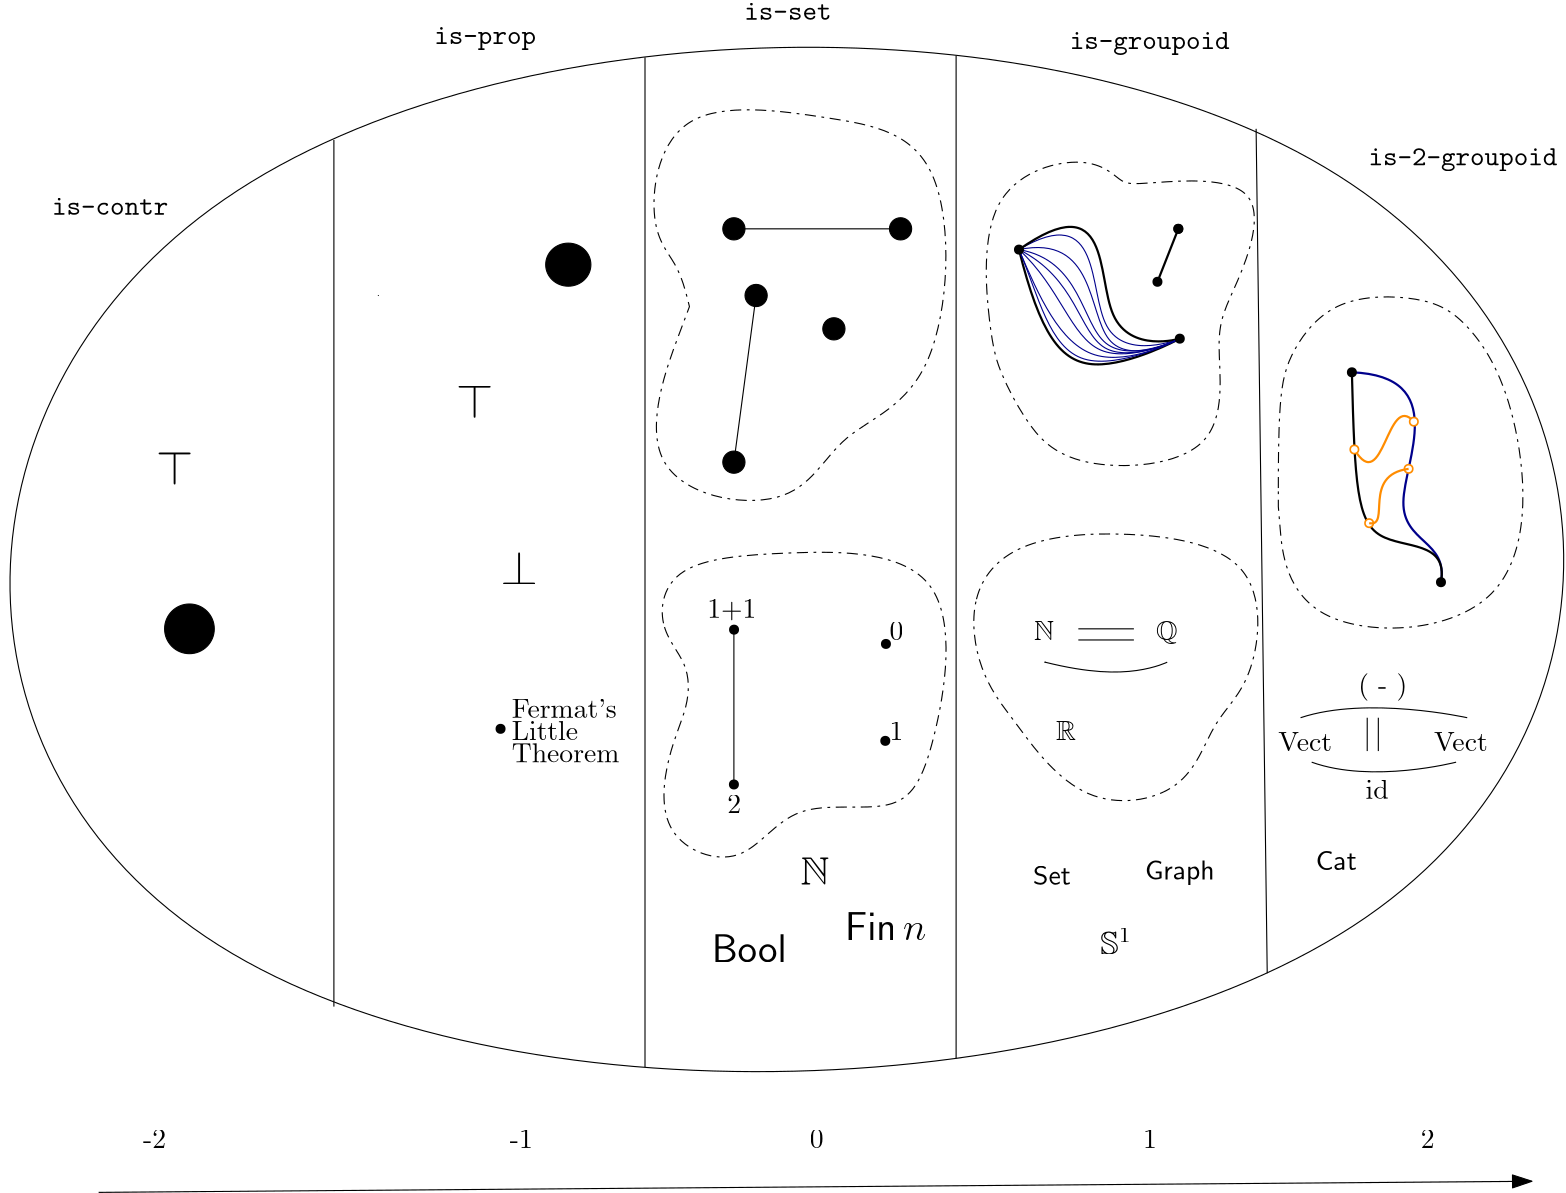 <?xml version="1.0"?>
<!DOCTYPE ipe SYSTEM "ipe.dtd">
<ipe version="70212" creator="Ipe 7.2.12">
<info created="D:20191024152814" modified="D:20191025130948" tex="pdftex"/>
<preamble>\usepackage{amsmath}
\usepackage{amssymb}
\usepackage{amsfonts}</preamble>
<ipestyle name="basic">
<symbol name="arrow/arc(spx)">
<path stroke="sym-stroke" fill="sym-stroke" pen="sym-pen">
0 0 m
-1 0.333 l
-1 -0.333 l
h
</path>
</symbol>
<symbol name="arrow/farc(spx)">
<path stroke="sym-stroke" fill="white" pen="sym-pen">
0 0 m
-1 0.333 l
-1 -0.333 l
h
</path>
</symbol>
<symbol name="arrow/ptarc(spx)">
<path stroke="sym-stroke" fill="sym-stroke" pen="sym-pen">
0 0 m
-1 0.333 l
-0.8 0 l
-1 -0.333 l
h
</path>
</symbol>
<symbol name="arrow/fptarc(spx)">
<path stroke="sym-stroke" fill="white" pen="sym-pen">
0 0 m
-1 0.333 l
-0.8 0 l
-1 -0.333 l
h
</path>
</symbol>
<symbol name="mark/circle(sx)" transformations="translations">
<path fill="sym-stroke">
0.6 0 0 0.6 0 0 e
0.4 0 0 0.4 0 0 e
</path>
</symbol>
<symbol name="mark/disk(sx)" transformations="translations">
<path fill="sym-stroke">
0.6 0 0 0.6 0 0 e
</path>
</symbol>
<symbol name="mark/fdisk(sfx)" transformations="translations">
<group>
<path fill="sym-fill">
0.5 0 0 0.5 0 0 e
</path>
<path fill="sym-stroke" fillrule="eofill">
0.6 0 0 0.6 0 0 e
0.4 0 0 0.4 0 0 e
</path>
</group>
</symbol>
<symbol name="mark/box(sx)" transformations="translations">
<path fill="sym-stroke" fillrule="eofill">
-0.6 -0.6 m
0.6 -0.6 l
0.6 0.6 l
-0.6 0.6 l
h
-0.4 -0.4 m
0.4 -0.4 l
0.4 0.4 l
-0.4 0.4 l
h
</path>
</symbol>
<symbol name="mark/square(sx)" transformations="translations">
<path fill="sym-stroke">
-0.6 -0.6 m
0.6 -0.6 l
0.6 0.6 l
-0.6 0.6 l
h
</path>
</symbol>
<symbol name="mark/fsquare(sfx)" transformations="translations">
<group>
<path fill="sym-fill">
-0.5 -0.5 m
0.5 -0.5 l
0.5 0.5 l
-0.5 0.5 l
h
</path>
<path fill="sym-stroke" fillrule="eofill">
-0.6 -0.6 m
0.6 -0.6 l
0.6 0.6 l
-0.6 0.6 l
h
-0.4 -0.4 m
0.4 -0.4 l
0.4 0.4 l
-0.4 0.4 l
h
</path>
</group>
</symbol>
<symbol name="mark/cross(sx)" transformations="translations">
<group>
<path fill="sym-stroke">
-0.43 -0.57 m
0.57 0.43 l
0.43 0.57 l
-0.57 -0.43 l
h
</path>
<path fill="sym-stroke">
-0.43 0.57 m
0.57 -0.43 l
0.43 -0.57 l
-0.57 0.43 l
h
</path>
</group>
</symbol>
<symbol name="arrow/fnormal(spx)">
<path stroke="sym-stroke" fill="white" pen="sym-pen">
0 0 m
-1 0.333 l
-1 -0.333 l
h
</path>
</symbol>
<symbol name="arrow/pointed(spx)">
<path stroke="sym-stroke" fill="sym-stroke" pen="sym-pen">
0 0 m
-1 0.333 l
-0.8 0 l
-1 -0.333 l
h
</path>
</symbol>
<symbol name="arrow/fpointed(spx)">
<path stroke="sym-stroke" fill="white" pen="sym-pen">
0 0 m
-1 0.333 l
-0.8 0 l
-1 -0.333 l
h
</path>
</symbol>
<symbol name="arrow/linear(spx)">
<path stroke="sym-stroke" pen="sym-pen">
-1 0.333 m
0 0 l
-1 -0.333 l
</path>
</symbol>
<symbol name="arrow/fdouble(spx)">
<path stroke="sym-stroke" fill="white" pen="sym-pen">
0 0 m
-1 0.333 l
-1 -0.333 l
h
-1 0 m
-2 0.333 l
-2 -0.333 l
h
</path>
</symbol>
<symbol name="arrow/double(spx)">
<path stroke="sym-stroke" fill="sym-stroke" pen="sym-pen">
0 0 m
-1 0.333 l
-1 -0.333 l
h
-1 0 m
-2 0.333 l
-2 -0.333 l
h
</path>
</symbol>
<pen name="heavier" value="0.8"/>
<pen name="fat" value="1.2"/>
<pen name="ultrafat" value="2"/>
<symbolsize name="large" value="5"/>
<symbolsize name="small" value="2"/>
<symbolsize name="tiny" value="1.1"/>
<arrowsize name="large" value="10"/>
<arrowsize name="small" value="5"/>
<arrowsize name="tiny" value="3"/>
<color name="red" value="1 0 0"/>
<color name="green" value="0 1 0"/>
<color name="blue" value="0 0 1"/>
<color name="yellow" value="1 1 0"/>
<color name="orange" value="1 0.647 0"/>
<color name="gold" value="1 0.843 0"/>
<color name="purple" value="0.627 0.125 0.941"/>
<color name="gray" value="0.745"/>
<color name="brown" value="0.647 0.165 0.165"/>
<color name="navy" value="0 0 0.502"/>
<color name="pink" value="1 0.753 0.796"/>
<color name="seagreen" value="0.18 0.545 0.341"/>
<color name="turquoise" value="0.251 0.878 0.816"/>
<color name="violet" value="0.933 0.51 0.933"/>
<color name="darkblue" value="0 0 0.545"/>
<color name="darkcyan" value="0 0.545 0.545"/>
<color name="darkgray" value="0.663"/>
<color name="darkgreen" value="0 0.392 0"/>
<color name="darkmagenta" value="0.545 0 0.545"/>
<color name="darkorange" value="1 0.549 0"/>
<color name="darkred" value="0.545 0 0"/>
<color name="lightblue" value="0.678 0.847 0.902"/>
<color name="lightcyan" value="0.878 1 1"/>
<color name="lightgray" value="0.827"/>
<color name="lightgreen" value="0.565 0.933 0.565"/>
<color name="lightyellow" value="1 1 0.878"/>
<dashstyle name="dashed" value="[4] 0"/>
<dashstyle name="dotted" value="[1 3] 0"/>
<dashstyle name="dash dotted" value="[4 2 1 2] 0"/>
<dashstyle name="dash dot dotted" value="[4 2 1 2 1 2] 0"/>
<textsize name="large" value="\large"/>
<textsize name="Large" value="\Large"/>
<textsize name="LARGE" value="\LARGE"/>
<textsize name="huge" value="\huge"/>
<textsize name="Huge" value="\Huge"/>
<textsize name="small" value="\small"/>
<textsize name="footnote" value="\footnotesize"/>
<textsize name="tiny" value="\tiny"/>
<textstyle name="center" begin="\begin{center}" end="\end{center}"/>
<textstyle name="itemize" begin="\begin{itemize}" end="\end{itemize}"/>
<textstyle name="item" begin="\begin{itemize}\item{}" end="\end{itemize}"/>
<gridsize name="4 pts" value="4"/>
<gridsize name="8 pts (~3 mm)" value="8"/>
<gridsize name="16 pts (~6 mm)" value="16"/>
<gridsize name="32 pts (~12 mm)" value="32"/>
<gridsize name="10 pts (~3.5 mm)" value="10"/>
<gridsize name="20 pts (~7 mm)" value="20"/>
<gridsize name="14 pts (~5 mm)" value="14"/>
<gridsize name="28 pts (~10 mm)" value="28"/>
<gridsize name="56 pts (~20 mm)" value="56"/>
<anglesize name="90 deg" value="90"/>
<anglesize name="60 deg" value="60"/>
<anglesize name="45 deg" value="45"/>
<anglesize name="30 deg" value="30"/>
<anglesize name="22.5 deg" value="22.5"/>
<opacity name="10%" value="0.1"/>
<opacity name="30%" value="0.3"/>
<opacity name="50%" value="0.5"/>
<opacity name="75%" value="0.75"/>
<tiling name="falling" angle="-60" step="4" width="1"/>
<tiling name="rising" angle="30" step="4" width="1"/>
</ipestyle>
<page>
<layer name="alpha"/>
<view layers="alpha" active="alpha"/>
<path layer="alpha" matrix="0.346598 -0.265202 0.268508 0.350919 148.367 504.67" stroke="darkblue">
138 682 m
168 756
240 622
288 704
288 704 c
</path>
<path matrix="0.346598 -0.265202 0.268508 0.350919 148.367 504.67" stroke="darkblue">
138 682 m
180 730
250 620
288 704
288 704 c
</path>
<path matrix="1 0 0 1 -11.3074 -21.124" stroke="black">
-4 408
624 424
600 824
8 812 u
</path>
<path matrix="1 0 0 1 -3.30742 -21.124" stroke="black" dash="dash dotted">
376 684
372 696
368 752
408 764
420 752
424 752
476 756
460 712
452 700
460 652
400 648
384 668 u
</path>
<path matrix="0.346598 -0.265202 0.268508 0.350919 148.367 504.67" stroke="black" pen="heavier">
138 682 m
166 770
238 636
288 704
288 704 c
</path>
<path matrix="0.346598 -0.265202 0.268508 0.350919 148.367 504.67" stroke="black" pen="heavier">
138 682 m
194 638
250 620
288 704
288 704 c
</path>
<path matrix="0.346598 -0.265202 0.268508 0.350919 148.367 504.67" stroke="darkblue">
138 682 m
174 662
250 620
288 704
288 704 c
</path>
<path matrix="0.346598 -0.265202 0.268508 0.350919 148.367 504.67" stroke="darkblue">
138 682 m
184 678
248 624
288 704
288 704 c
</path>
<path matrix="0.346598 -0.265202 0.268508 0.350919 148.367 504.67" stroke="darkblue">
138 682 m
190 692
248 624
288 704
288 704 c
</path>
<path matrix="0.346598 -0.265202 0.268508 0.350919 148.367 504.67" stroke="darkblue">
138 682 m
184 706
248 624
288 704
288 704 c
</path>
<path matrix="0.346598 -0.265202 0.268508 0.350919 148.367 504.67" stroke="darkblue">
138 682 m
174 662
240 604
288 704
288 704 c
</path>
<path matrix="1 0 0 1 -11.3074 -21.124" stroke="black" dash="dotted" pen="heavier">
32 672 m
32 672 l
</path>
<path matrix="1 0 0 1 -11.3074 -21.124" stroke="black" dash="dotted" pen="heavier">
32 672 m
32 672 l
</path>
<path matrix="1 0 0 1 -11.3074 -21.124" stroke="black" dash="dotted" pen="heavier">
48 640 m
48 640 l
</path>
<path matrix="1 0 0 1 -11.3074 -21.124" stroke="black" dash="dotted" pen="heavier">
48 640 m
48 640 l
</path>
<path matrix="1 0 0 1 -11.3074 -21.124" stroke="black" dash="dotted" pen="heavier">
36 624 m
36 624 l
</path>
<path matrix="1 0 0 1 -11.3074 -21.124" stroke="black" dash="dotted" pen="heavier">
32 608 m
32 608 l
</path>
<path matrix="1 0 0 1 -11.3074 -21.124" stroke="black" dash="dotted" pen="heavier">
28 656 m
28 656 l
</path>
<path matrix="1 0 0 1 -11.3074 -21.124" stroke="black" dash="dotted">
24 624 m
24 624 l
</path>
<path matrix="1 0 0 1 -11.3074 -21.124" stroke="black" dash="dotted">
32 664 m
32 664 l
</path>
<path matrix="7 0 0 0.818182 -251.307 85.785" stroke="black" dash="dotted">
40 588 m
40 588 l
</path>
<path matrix="1 0 0 1 -11.3074 -21.124" stroke="black" dash="dotted">
36 600 m
36 600 l
</path>
<path matrix="1 0 0 1 -11.3074 -21.124" stroke="black" dash="dotted">
64 548 m
64 548 l
</path>
<path matrix="1 0 0 1 -11.3074 -21.124" stroke="black" pen="0.4">
144 456 m
144 704 l
144 768 l
</path>
<path matrix="1 0 0 1 -11.3074 -21.124" stroke="black" cap="1">
160 712 m
160 712 l
</path>
<path matrix="1 0 0 1 -11.3074 -21.124" stroke="black">
240 616 m
240 616 l
240 616 l
</path>
<path matrix="1 0 0 1 -11.3074 -21.124" stroke="black">
256 434.225 m
256 797.715 l
</path>
<path matrix="1 0 0 1 -11.3074 -21.124" stroke="black">
368 437.383 m
368 798.304 l
</path>
<path matrix="1 0 0 1 -11.3074 -21.124" stroke="black">
480 468 m
476 772 l
</path>
<path matrix="0.642976 0 0 0.612574 98.7696 327.08" stroke="black" fill="black">
12.6491 0 0 12.6491 184 612 e
</path>
<text matrix="1 0 0 1 0.692584 46.876" transformations="translations" pos="212 500" stroke="black" type="label" width="0" height="0" depth="0" valign="baseline"></text>
<text matrix="1 0 0 1 12.6926 50.876" transformations="translations" pos="184 488" stroke="black" type="label" width="37.858" height="6.918" depth="0" valign="baseline">Fermat&apos;s</text>
<text transformations="translations" pos="44 384" stroke="black" type="label" width="0" height="0" depth="0" valign="baseline"></text>
<text matrix="1 0 0 1 0.692584 66.876" transformations="translations" pos="196 464" stroke="black" type="label" width="23.938" height="6.918" depth="0" valign="baseline">Little</text>
<text matrix="1 0 0 1 -7.30742 70.876" transformations="translations" pos="204 452" stroke="black" type="label" width="38.771" height="6.918" depth="0" valign="baseline">Theorem</text>
<path matrix="1 0 0 1 -11.3074 -21.124" stroke="black" dash="dash dotted">
272 708
268 724
256 736
264 784
324 776
368 768
364 676
324 664
312 632
248 644
272 708
272 708
272 708
272 708
272 708 u
</path>
<path matrix="1 0 0 1 -11.3074 -21.124" stroke="black">
288 736 m
348 736 l
</path>
<path matrix="1 0 0 1 -11.3074 -21.124" stroke="black">
296 712 m
288 652 l
</path>
<path matrix="1 0 0 1 -11.3074 -21.124" stroke="black" fill="black">
4 0 0 4 288 736 e
</path>
<path matrix="1 0 0 1 -11.3074 -21.124" stroke="black" fill="black">
4 0 0 4 348 736 e
</path>
<path matrix="1 0 0 1 -11.3074 -21.124" stroke="black" fill="black">
4 0 0 4 296 712 e
</path>
<path matrix="1 0 0 1 -11.3074 -21.124" stroke="black" fill="black">
4 0 0 4 288 652 e
</path>
<path matrix="1 0 0 1 -11.3074 -21.124" stroke="black" fill="black">
4 0 0 4 324 700 e
</path>
<path matrix="1 0 0 1 -11.3074 -21.124" stroke="black" dash="dash dotted">
272 580
260 592
264 616
304 620
372 620
360 544
348 524
308 532
292 504
260 516
264 548
272 564 u
</path>
<path matrix="1 0 0 1 -11.3074 -21.124" stroke="black">
288 592 m
288 536 l
</path>
<text matrix="1 0 0 1 -16.931 -29.1617" transformations="translations" pos="284 604" stroke="black" type="label" width="17.711" height="6.421" depth="0.83" valign="baseline">1+1</text>
<text matrix="1 0 0 1 -13.6962 -23.5459" transformations="translations" pos="288 528" stroke="black" type="label" width="4.981" height="6.42" depth="0" valign="baseline">2</text>
<text matrix="1 0 0 1 -11.3074 -21.124" transformations="translations" pos="344 588" stroke="black" type="label" width="4.981" height="6.42" depth="0" valign="baseline">0</text>
<text matrix="1 0 0 1 -11.3074 -21.124" transformations="translations" pos="344 552" stroke="black" type="label" width="4.981" height="6.42" depth="0" valign="baseline">1</text>
<text matrix="1 0 0 1 -11.3074 -21.124" transformations="translations" pos="312 500" stroke="black" type="label" width="10.361" height="9.883" depth="0" valign="baseline" size="Large" style="math">\mathbb{N}</text>
<text matrix="1 0 0 1 -11.3074 -21.124" transformations="translations" pos="328 480" stroke="black" type="label" width="29.265" height="9.963" depth="0" valign="baseline" size="Large" style="math">\mathsf{Fin}\,n</text>
<path matrix="1 0 0 1 -11.3074 -21.124" stroke="black" dash="dash dotted">
376 576
372 604
388 624
428 628
480 620
476 572
460 560
452.004 532.099
413.268 526.074
388 560
388 560 u
</path>
<path matrix="1 0 0 1 -11.3074 -21.124" stroke="black" dash="dash dotted">
396 752 m
396 752 l
</path>
<path matrix="1 0 0 1 -11.3074 -21.124" stroke="black">
396 752 m
396 752 l
</path>
<path matrix="1 0 0 1 -11.3074 -21.124" stroke="black" dash="dash dotted">
484 636
484 636
484 676
488 692
504 712
536 712
552 704
572 672
576 592
488 588
484 636
484 636 u
</path>
<path matrix="1 0 0 1 -11.3074 -21.124" stroke="black" dash="dash dotted">
488 696 m
488 696 l
</path>
<text matrix="1 0 0 1 0.409251 -5.28723" transformations="translations" pos="384 484" stroke="black" type="label" width="13.56" height="6.918" depth="0" valign="baseline" style="math">\mathsf{Set}</text>
<text matrix="1 0 0 1 -27.3074 -5.124" transformations="translations" pos="420 536" stroke="black" type="label" width="7.195" height="6.863" depth="0" valign="baseline" style="math">\mathbb{R}</text>
<text matrix="1 0 0 1 -11.3074 -21.124" transformations="translations" pos="396 588" stroke="black" type="label" width="7.195" height="6.863" depth="0" valign="baseline" style="math">\mathbb{N}</text>
<text matrix="1 0 0 1 -15.3074 -25.124" transformations="translations" pos="444 592" stroke="black" type="label" width="7.749" height="6.864" depth="1.66" valign="baseline" style="math">\mathbb{Q}</text>
<path matrix="1 0 0 1 -11.3074 -21.124" stroke="black">
412 592 m
432 592 l
</path>
<path matrix="1 0 0 1 -15.3074 -21.124" stroke="black">
416 588 m
436 588 l
</path>
<path matrix="1 0 0 1 -11.3074 -21.124" stroke="black">
400 580 m
416 576
436 576
444 580
444 580 c
</path>
<path matrix="1 0 0 1 -11.3074 -21.124" stroke="black" cap="1">
400 580 m
400 580 l
</path>
<path matrix="1 0 0 1 -11.3074 -21.124" stroke="black" cap="1">
400 580 m
400 580 l
</path>
<text matrix="1 0 0 1 -15.3074 -33.124" transformations="translations" pos="488 560" stroke="black" type="label" width="19.372" height="6.808" depth="0" valign="baseline">Vect</text>
<text matrix="1 0 0 1 -11.3074 -41.124" transformations="translations" pos="540 568" stroke="black" type="label" width="19.372" height="6.808" depth="0" valign="baseline">Vect</text>
<text matrix="1 0 0 1 -29.8502 -35.9418" transformations="translations" pos="516 520" stroke="black" type="label" width="14.75" height="6.918" depth="0" valign="baseline" style="math">\mathsf{Cat}</text>
<path stroke="black" arrow="normal/normal">
48 368 m
564 372 l
</path>
<text matrix="1 0 0 1 0 -8" transformations="translations" pos="304 392" stroke="black" type="label" width="4.981" height="6.42" depth="0" valign="baseline">0</text>
<text matrix="1 0 0 1 0 -8" transformations="translations" pos="196 392" stroke="black" type="label" width="8.302" height="6.42" depth="0" valign="baseline">-1</text>
<text matrix="1 0 0 1 0 -12" transformations="translations" pos="64 396" stroke="black" type="label" width="8.302" height="6.42" depth="0" valign="baseline">-2</text>
<text matrix="1 0 0 1 0 -4" transformations="translations" pos="424 388" stroke="black" type="label" width="4.981" height="6.42" depth="0" valign="baseline">1</text>
<text matrix="1 0 0 1 0 -4" transformations="translations" pos="524 388" stroke="black" type="label" width="4.981" height="6.42" depth="0" valign="baseline">2</text>
<path matrix="1 0 0 1 -15.3074 -29.124" stroke="black">
520 568 m
520 556 l
520 556 l
</path>
<path matrix="1 0 0 1 -15.3074 -29.124" stroke="black" fill="black">
524 568 m
524 556 l
</path>
<path matrix="1 0 0 1 -11.3074 -21.124" stroke="black">
496 544 m
517.735 536.154
548 544
548 544 c
</path>
<text matrix="1 0 0 1 -15.888 -30.2519" transformations="translations" pos="520 540" stroke="black" type="label" width="8.302" height="6.918" depth="0" valign="baseline">id</text>
<path matrix="1 0 0 1 -11.3074 -21.124" stroke="black">
492 560 m
516 568
552 560
552 560 c
</path>
<text matrix="1 0 0 1 -14.5668 -28.5318" transformations="translations" pos="516 576" stroke="black" type="label" width="17.711" height="7.473" depth="2.49" valign="baseline">( - )</text>
<path matrix="1 0 0 1 -11.3074 -21.124" stroke="black" fill="black">
8.94427 0 0 8.94427 92 592 e
</path>
<text matrix="1 0 0 1 4.69258 -33.124" transformations="translations" pos="188 620" stroke="black" type="label" width="13.39" height="11.955" depth="0" valign="baseline" size="LARGE" style="math">\bot</text>
<use matrix="0.346598 -0.265202 0.268508 0.350919 148.367 504.67" name="mark/disk(sx)" pos="138 682" size="normal" stroke="black"/>
<use matrix="0.346598 -0.265202 0.268508 0.350919 148.367 504.67" name="mark/disk(sx)" pos="288 704" size="normal" stroke="black"/>
<use matrix="1 0 0 1 -11.3074 -21.124" name="mark/disk(sx)" pos="448 736" size="normal" stroke="black"/>
<use matrix="1 0 0 1 -11.3074 -21.124" name="mark/disk(sx)" pos="448 736" size="normal" stroke="black"/>
<text matrix="1 0 0 1 -27.3074 -49.124" transformations="translations" pos="96 672" stroke="black" type="label" width="13.39" height="11.955" depth="0" valign="baseline" size="LARGE" style="math">\top</text>
<text matrix="1 0 0 1 80.6926 -25.124" transformations="translations" pos="96 672" stroke="black" type="label" width="13.39" height="11.955" depth="0" valign="baseline" size="LARGE" style="math">\top</text>
<text matrix="1 0 0 1 -43.3074 -49.124" transformations="translations" pos="312 500" stroke="black" type="label" width="27.065" height="9.963" depth="0" valign="baseline" size="Large" style="math">\mathsf{Bool}</text>
<use matrix="1 0 0 1 -11.3074 -21.124" name="mark/disk(sx)" pos="204 556" size="normal" stroke="black"/>
<use matrix="1 0 0 1 -11.3074 -21.124" name="mark/disk(sx)" pos="288.058 591.702" size="normal" stroke="black"/>
<use matrix="1 0 0 1 -11.3074 -21.124" name="mark/disk(sx)" pos="288.008 535.965" size="normal" stroke="black"/>
<use matrix="1 0 0 1 -11.3074 -21.124" name="mark/disk(sx)" pos="342.738 586.562" size="normal" stroke="black"/>
<use matrix="1 0 0 1 -11.3074 -21.124" name="mark/disk(sx)" pos="342.504 551.67" size="normal" stroke="black"/>
<text matrix="1 0 0 1 -22.2005 -1.90272" transformations="translations" pos="446.87 482.575" stroke="black" type="label" width="25.128" height="6.926" depth="1.93" valign="baseline" style="math">\mathsf{Graph}</text>
<text matrix="1 0 0 1 1.42876 -106.443" transformations="translations" pos="407.149 560.122" stroke="black" type="label" width="11.374" height="9.475" depth="0" valign="baseline" size="large" style="math">\mathbb{S}^1</text>
<use matrix="1 0 0 1 -11.3074 -21.124" name="mark/disk(sx)" pos="440.482 716.938" size="normal" stroke="black"/>
<path matrix="1 0 0 1 -11.3074 -21.124" stroke="black" pen="heavier">
440.482 716.938 m
448 736 l
448 736 l
</path>
<path matrix="1 0 0 1 3.62212 -16.9496" stroke="darkblue" pen="heavier">
495.55 680.173 m
531.044 678.802
497.534 617.764
530.241 619.649
527.623 604.616 c
</path>
<path matrix="1 0 0 1 3.62212 -16.9496" stroke="black" pen="heavier">
495.55 680.173 m
496.578 639.461
498.216 613.414
530.241 619.649
527.623 604.616 c
</path>
<use matrix="0.132536 -0.385252 0.321295 0.248509 261.76 546.905" name="mark/disk(sx)" pos="138 682" size="normal" stroke="black"/>
<use matrix="0.132536 -0.385252 0.321295 0.248509 266.884 523.669" name="mark/disk(sx)" pos="288 704" size="normal" stroke="black"/>
<path matrix="1 0 0 1 3.62212 -16.9496" stroke="darkorange" pen="heavier">
496.448 652.389 m
506.973 635.075
508.206 673.538
517.849 662.404 c
</path>
<use matrix="1 0 0 1 3.62212 -16.9496" name="mark/fdisk(sfx)" pos="501.769 625.87" size="normal" stroke="darkorange" fill="white"/>
<use matrix="1 0 0 1 3.62212 -16.9496" name="mark/fdisk(sfx)" pos="515.965 645.423" size="normal" stroke="darkorange" fill="white"/>
<use matrix="1 0 0 1 3.62212 -16.9496" name="mark/fdisk(sfx)" pos="496.448 652.389" size="normal" stroke="darkorange" fill="white"/>
<use matrix="1 0 0 1 3.62212 -16.9496" name="mark/fdisk(sfx)" pos="517.849 662.404" size="normal" stroke="darkorange" fill="white"/>
<path matrix="1 0 0 1 3.62212 -16.9496" stroke="darkorange" pen="heavier">
501.769 625.87 m
509.746 624.349
499.045 643.221
515.965 645.423 c
</path>
<text matrix="1 0 0 1 -6.30288 -45.829" transformations="translations" pos="37.5152 765.784" stroke="black" type="label" width="41.843" height="6.088" depth="0" valign="baseline">\texttt{is-contr}</text>
<text matrix="1 0 0 1 131.319 15.6714" transformations="translations" pos="37.5152 765.784" stroke="black" type="label" width="36.612" height="6.092" depth="2.21" valign="baseline">\texttt{is-prop}</text>
<text matrix="1 0 0 1 242.931 24.384" transformations="translations" pos="37.5152 765.784" stroke="black" type="label" width="31.382" height="6.088" depth="0" valign="baseline">\texttt{is-set}</text>
<text matrix="1 0 0 1 360.067 13.8273" transformations="translations" pos="37.5152 765.784" stroke="black" type="label" width="57.534" height="6.092" depth="2.21" valign="baseline">\texttt{is-groupoid}</text>
<text matrix="1 0 0 1 467.593 -27.9938" transformations="translations" pos="37.5152 765.784" stroke="black" type="label" width="67.994" height="6.092" depth="2.21" valign="baseline">\texttt{is-2-groupoid}</text>
</page>
</ipe>
